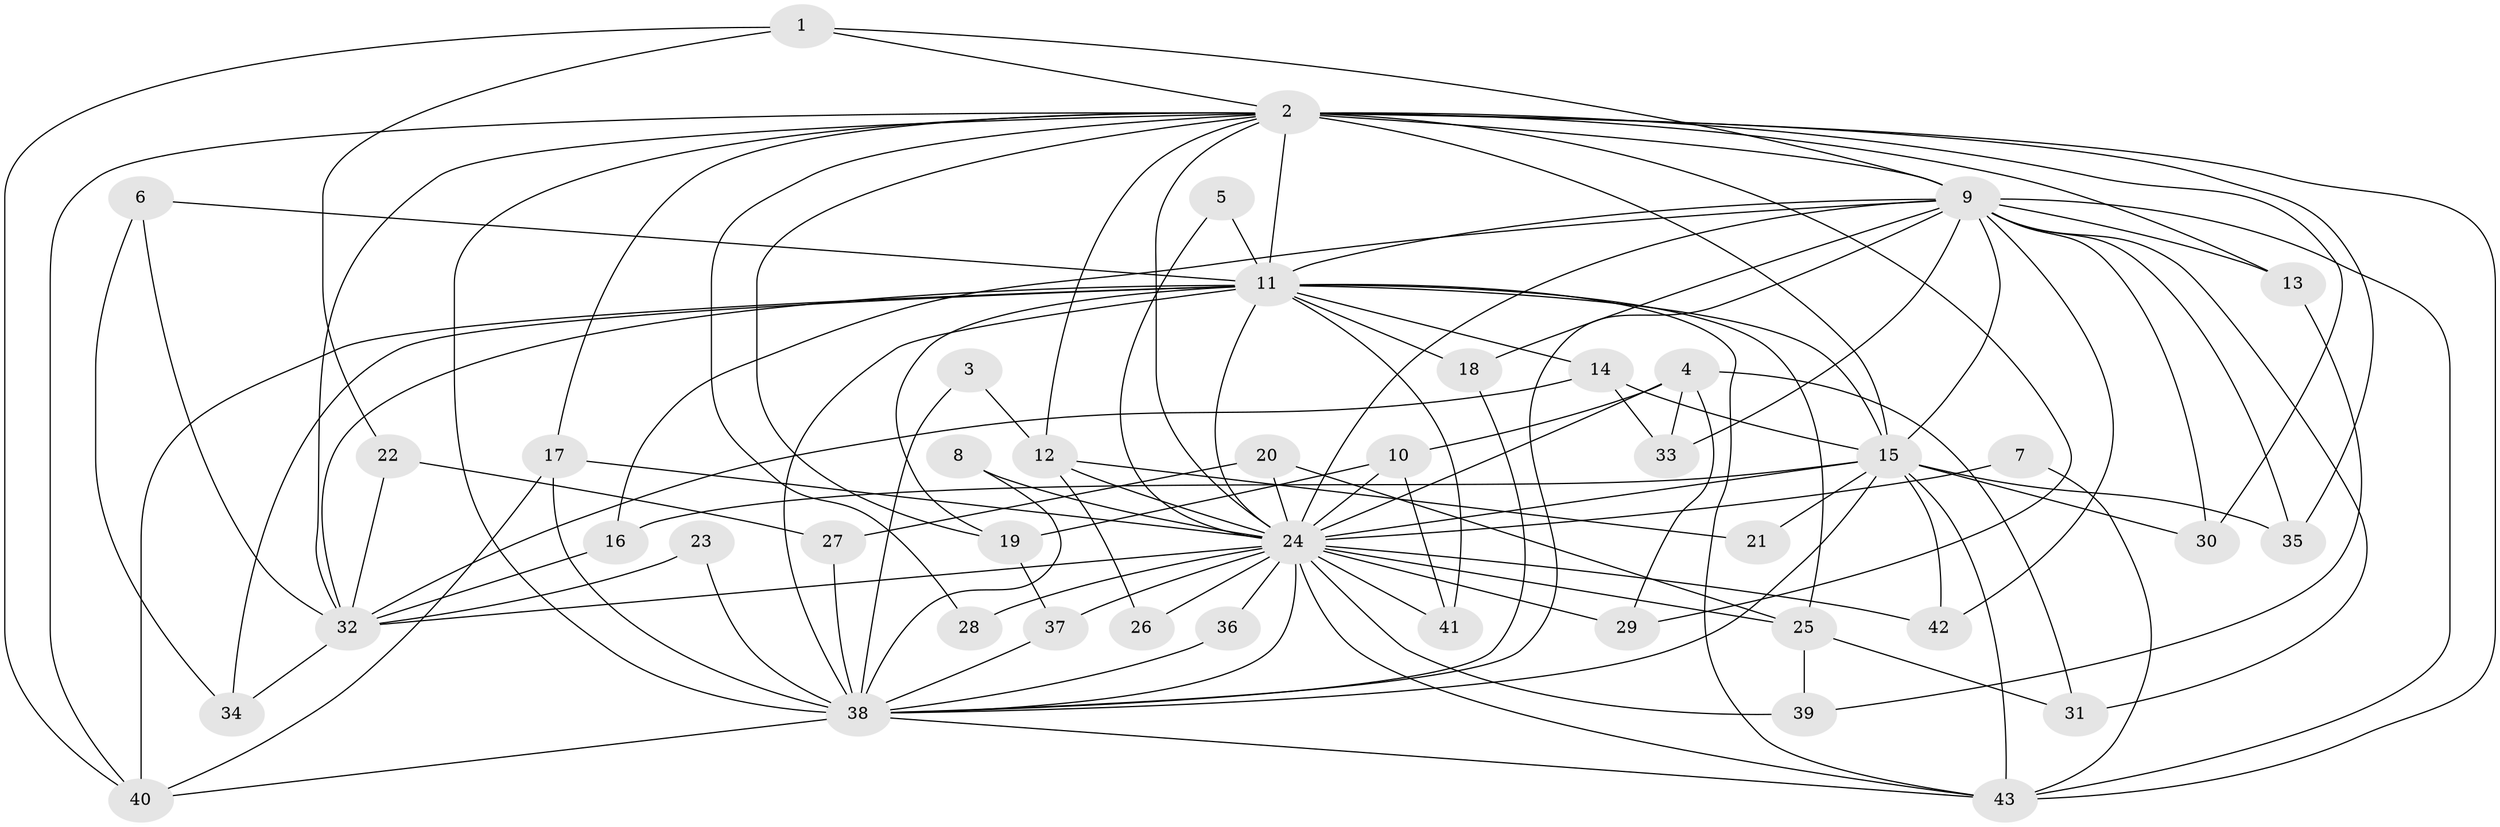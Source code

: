 // original degree distribution, {17: 0.011627906976744186, 12: 0.011627906976744186, 23: 0.011627906976744186, 26: 0.011627906976744186, 20: 0.011627906976744186, 11: 0.011627906976744186, 21: 0.011627906976744186, 22: 0.011627906976744186, 25: 0.011627906976744186, 10: 0.023255813953488372, 4: 0.08139534883720931, 3: 0.22093023255813954, 6: 0.023255813953488372, 2: 0.5232558139534884, 5: 0.023255813953488372}
// Generated by graph-tools (version 1.1) at 2025/01/03/09/25 03:01:21]
// undirected, 43 vertices, 112 edges
graph export_dot {
graph [start="1"]
  node [color=gray90,style=filled];
  1;
  2;
  3;
  4;
  5;
  6;
  7;
  8;
  9;
  10;
  11;
  12;
  13;
  14;
  15;
  16;
  17;
  18;
  19;
  20;
  21;
  22;
  23;
  24;
  25;
  26;
  27;
  28;
  29;
  30;
  31;
  32;
  33;
  34;
  35;
  36;
  37;
  38;
  39;
  40;
  41;
  42;
  43;
  1 -- 2 [weight=1.0];
  1 -- 9 [weight=1.0];
  1 -- 22 [weight=1.0];
  1 -- 40 [weight=1.0];
  2 -- 9 [weight=3.0];
  2 -- 11 [weight=5.0];
  2 -- 12 [weight=1.0];
  2 -- 13 [weight=1.0];
  2 -- 15 [weight=3.0];
  2 -- 17 [weight=1.0];
  2 -- 19 [weight=1.0];
  2 -- 24 [weight=6.0];
  2 -- 28 [weight=1.0];
  2 -- 29 [weight=1.0];
  2 -- 30 [weight=1.0];
  2 -- 32 [weight=1.0];
  2 -- 35 [weight=1.0];
  2 -- 38 [weight=4.0];
  2 -- 40 [weight=1.0];
  2 -- 43 [weight=3.0];
  3 -- 12 [weight=1.0];
  3 -- 38 [weight=1.0];
  4 -- 10 [weight=1.0];
  4 -- 24 [weight=2.0];
  4 -- 29 [weight=1.0];
  4 -- 31 [weight=1.0];
  4 -- 33 [weight=1.0];
  5 -- 11 [weight=1.0];
  5 -- 24 [weight=1.0];
  6 -- 11 [weight=1.0];
  6 -- 32 [weight=1.0];
  6 -- 34 [weight=1.0];
  7 -- 24 [weight=2.0];
  7 -- 43 [weight=1.0];
  8 -- 24 [weight=1.0];
  8 -- 38 [weight=1.0];
  9 -- 11 [weight=3.0];
  9 -- 13 [weight=1.0];
  9 -- 15 [weight=1.0];
  9 -- 16 [weight=1.0];
  9 -- 18 [weight=1.0];
  9 -- 24 [weight=2.0];
  9 -- 30 [weight=1.0];
  9 -- 31 [weight=2.0];
  9 -- 33 [weight=1.0];
  9 -- 35 [weight=1.0];
  9 -- 38 [weight=1.0];
  9 -- 42 [weight=1.0];
  9 -- 43 [weight=1.0];
  10 -- 19 [weight=1.0];
  10 -- 24 [weight=2.0];
  10 -- 41 [weight=1.0];
  11 -- 14 [weight=1.0];
  11 -- 15 [weight=1.0];
  11 -- 18 [weight=1.0];
  11 -- 19 [weight=1.0];
  11 -- 24 [weight=3.0];
  11 -- 25 [weight=1.0];
  11 -- 32 [weight=1.0];
  11 -- 34 [weight=1.0];
  11 -- 38 [weight=2.0];
  11 -- 40 [weight=2.0];
  11 -- 41 [weight=1.0];
  11 -- 43 [weight=1.0];
  12 -- 21 [weight=1.0];
  12 -- 24 [weight=1.0];
  12 -- 26 [weight=1.0];
  13 -- 39 [weight=1.0];
  14 -- 15 [weight=1.0];
  14 -- 32 [weight=1.0];
  14 -- 33 [weight=1.0];
  15 -- 16 [weight=1.0];
  15 -- 21 [weight=1.0];
  15 -- 24 [weight=3.0];
  15 -- 30 [weight=1.0];
  15 -- 35 [weight=1.0];
  15 -- 38 [weight=1.0];
  15 -- 42 [weight=1.0];
  15 -- 43 [weight=2.0];
  16 -- 32 [weight=1.0];
  17 -- 24 [weight=1.0];
  17 -- 38 [weight=1.0];
  17 -- 40 [weight=1.0];
  18 -- 38 [weight=1.0];
  19 -- 37 [weight=1.0];
  20 -- 24 [weight=1.0];
  20 -- 25 [weight=1.0];
  20 -- 27 [weight=1.0];
  22 -- 27 [weight=1.0];
  22 -- 32 [weight=1.0];
  23 -- 32 [weight=1.0];
  23 -- 38 [weight=1.0];
  24 -- 25 [weight=1.0];
  24 -- 26 [weight=1.0];
  24 -- 28 [weight=1.0];
  24 -- 29 [weight=1.0];
  24 -- 32 [weight=2.0];
  24 -- 36 [weight=1.0];
  24 -- 37 [weight=1.0];
  24 -- 38 [weight=2.0];
  24 -- 39 [weight=2.0];
  24 -- 41 [weight=1.0];
  24 -- 42 [weight=1.0];
  24 -- 43 [weight=3.0];
  25 -- 31 [weight=1.0];
  25 -- 39 [weight=1.0];
  27 -- 38 [weight=1.0];
  32 -- 34 [weight=1.0];
  36 -- 38 [weight=1.0];
  37 -- 38 [weight=2.0];
  38 -- 40 [weight=1.0];
  38 -- 43 [weight=1.0];
}
